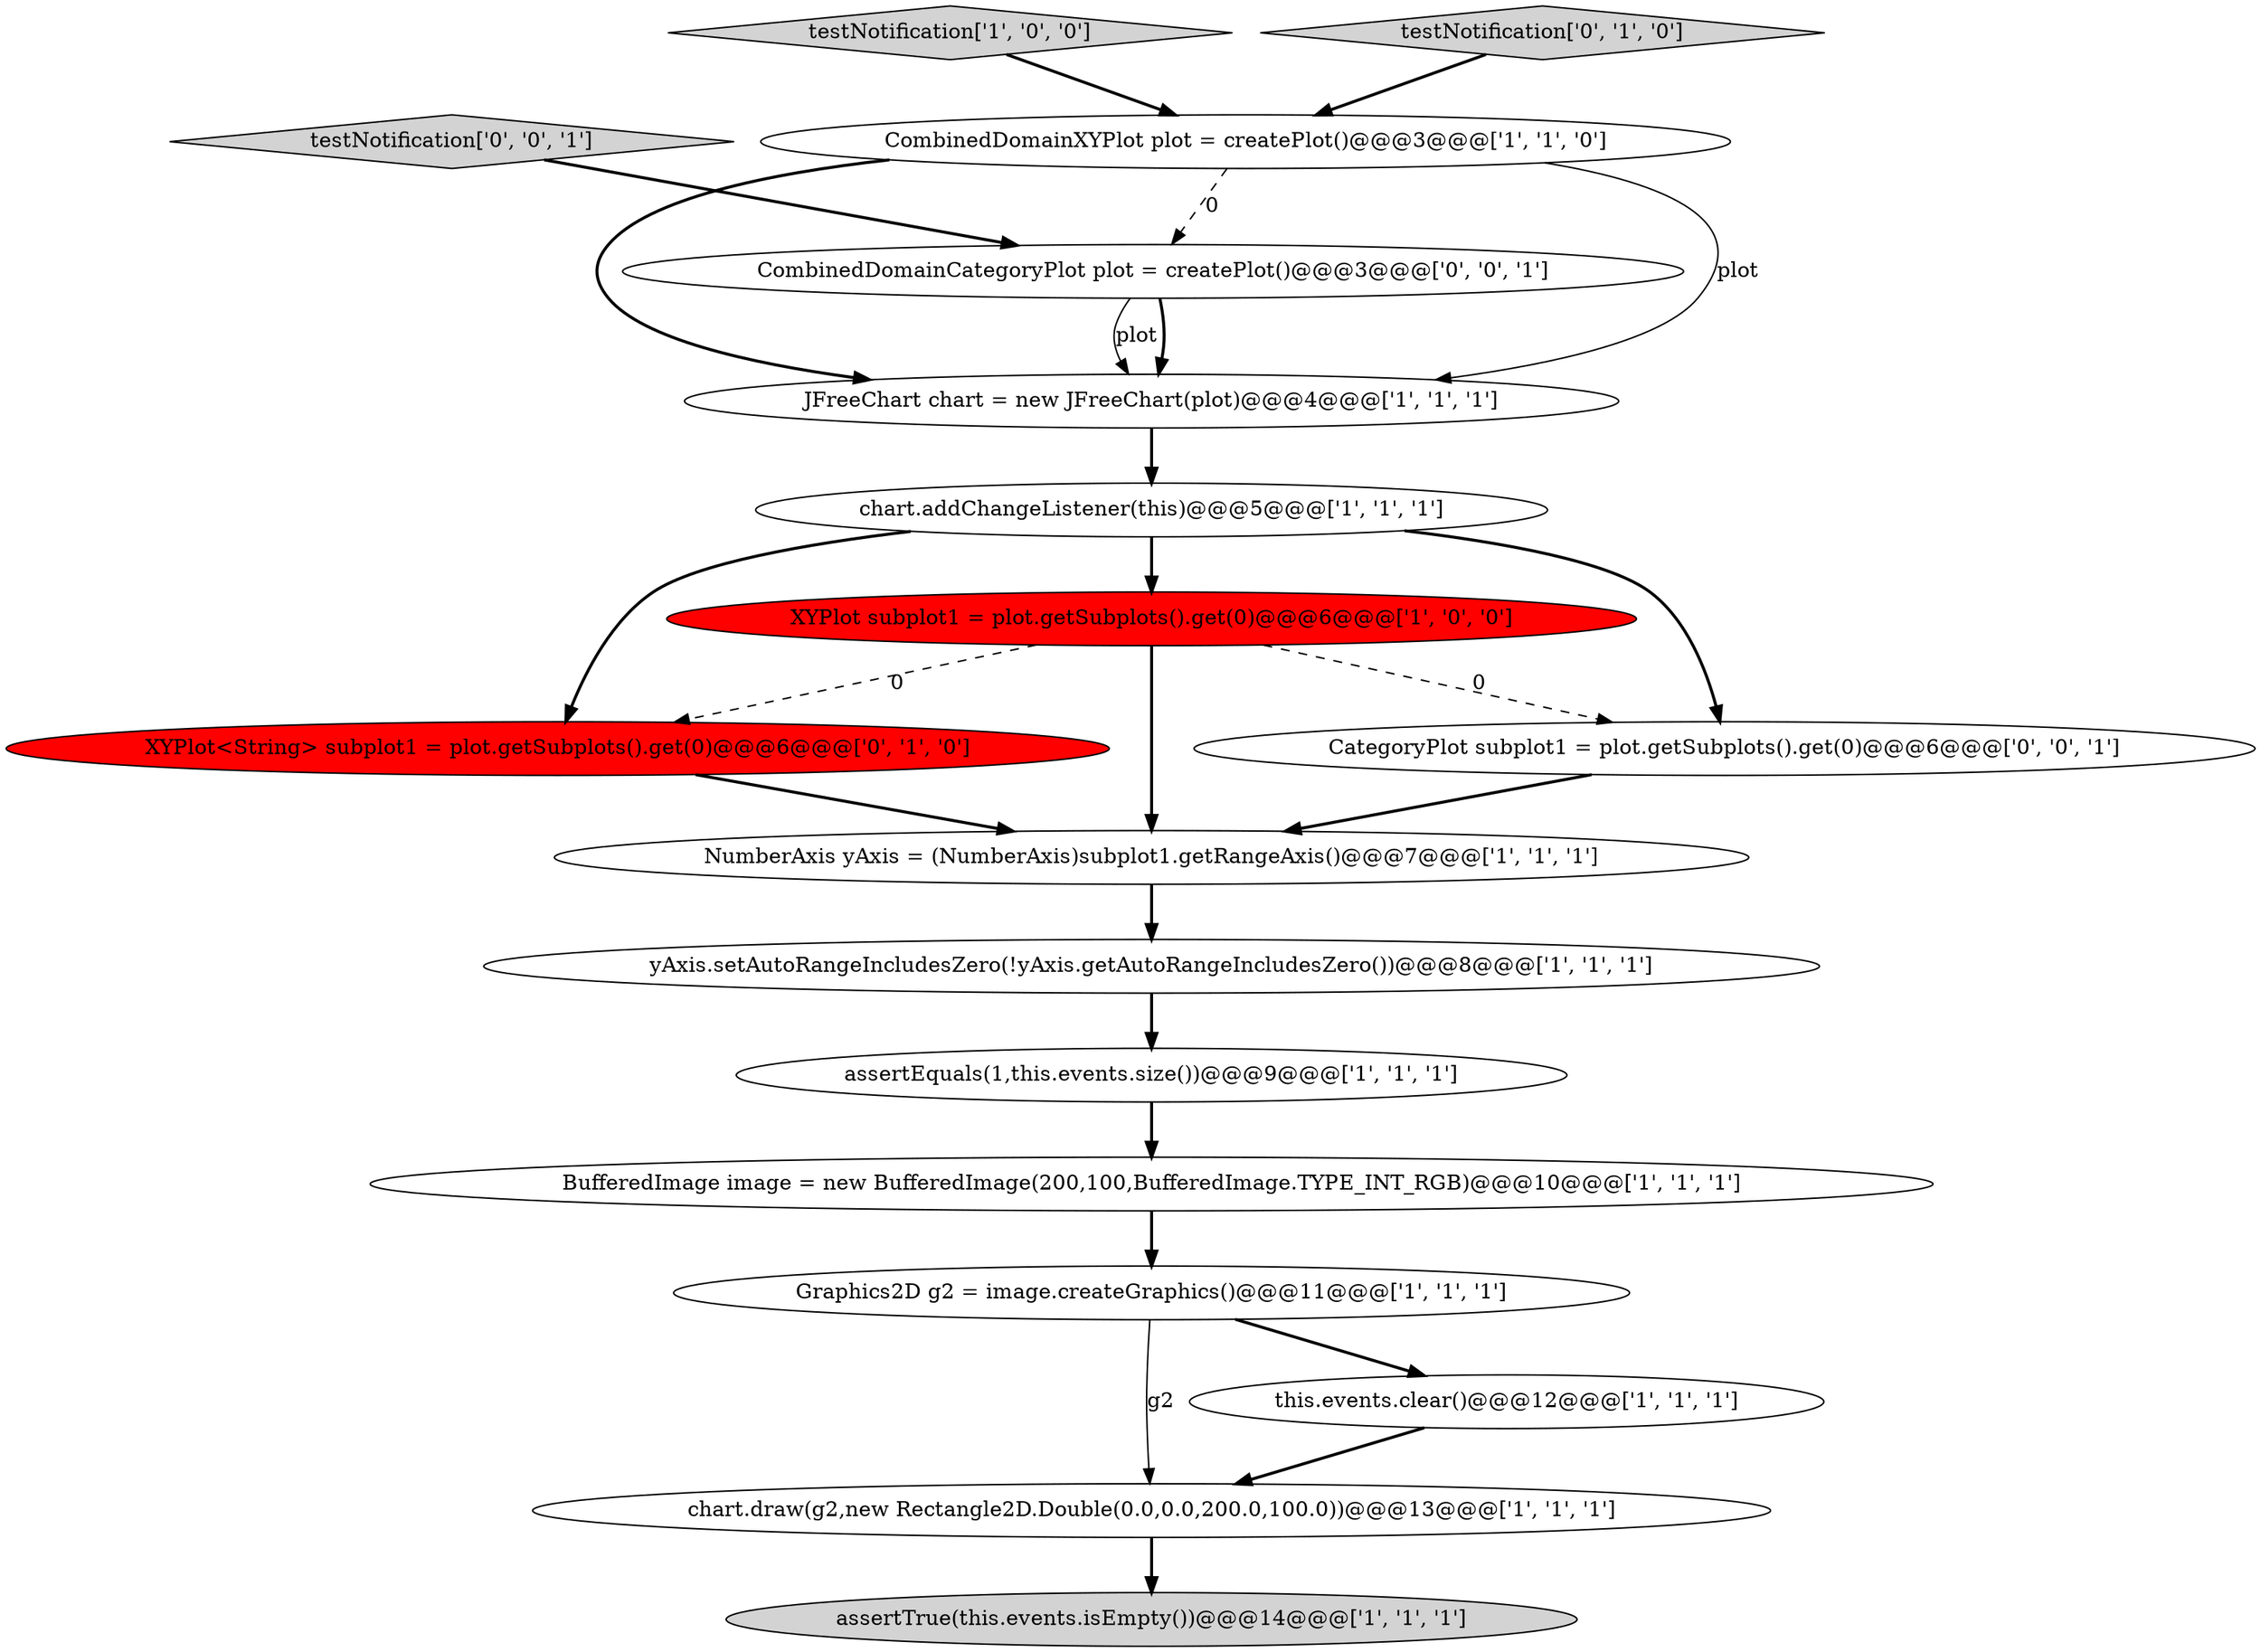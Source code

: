 digraph {
13 [style = filled, label = "XYPlot<String> subplot1 = plot.getSubplots().get(0)@@@6@@@['0', '1', '0']", fillcolor = red, shape = ellipse image = "AAA1AAABBB2BBB"];
0 [style = filled, label = "Graphics2D g2 = image.createGraphics()@@@11@@@['1', '1', '1']", fillcolor = white, shape = ellipse image = "AAA0AAABBB1BBB"];
3 [style = filled, label = "assertEquals(1,this.events.size())@@@9@@@['1', '1', '1']", fillcolor = white, shape = ellipse image = "AAA0AAABBB1BBB"];
8 [style = filled, label = "testNotification['1', '0', '0']", fillcolor = lightgray, shape = diamond image = "AAA0AAABBB1BBB"];
10 [style = filled, label = "chart.addChangeListener(this)@@@5@@@['1', '1', '1']", fillcolor = white, shape = ellipse image = "AAA0AAABBB1BBB"];
1 [style = filled, label = "this.events.clear()@@@12@@@['1', '1', '1']", fillcolor = white, shape = ellipse image = "AAA0AAABBB1BBB"];
7 [style = filled, label = "assertTrue(this.events.isEmpty())@@@14@@@['1', '1', '1']", fillcolor = lightgray, shape = ellipse image = "AAA0AAABBB1BBB"];
2 [style = filled, label = "NumberAxis yAxis = (NumberAxis)subplot1.getRangeAxis()@@@7@@@['1', '1', '1']", fillcolor = white, shape = ellipse image = "AAA0AAABBB1BBB"];
16 [style = filled, label = "CategoryPlot subplot1 = plot.getSubplots().get(0)@@@6@@@['0', '0', '1']", fillcolor = white, shape = ellipse image = "AAA0AAABBB3BBB"];
6 [style = filled, label = "JFreeChart chart = new JFreeChart(plot)@@@4@@@['1', '1', '1']", fillcolor = white, shape = ellipse image = "AAA0AAABBB1BBB"];
17 [style = filled, label = "CombinedDomainCategoryPlot plot = createPlot()@@@3@@@['0', '0', '1']", fillcolor = white, shape = ellipse image = "AAA0AAABBB3BBB"];
9 [style = filled, label = "BufferedImage image = new BufferedImage(200,100,BufferedImage.TYPE_INT_RGB)@@@10@@@['1', '1', '1']", fillcolor = white, shape = ellipse image = "AAA0AAABBB1BBB"];
11 [style = filled, label = "XYPlot subplot1 = plot.getSubplots().get(0)@@@6@@@['1', '0', '0']", fillcolor = red, shape = ellipse image = "AAA1AAABBB1BBB"];
14 [style = filled, label = "testNotification['0', '1', '0']", fillcolor = lightgray, shape = diamond image = "AAA0AAABBB2BBB"];
15 [style = filled, label = "testNotification['0', '0', '1']", fillcolor = lightgray, shape = diamond image = "AAA0AAABBB3BBB"];
5 [style = filled, label = "CombinedDomainXYPlot plot = createPlot()@@@3@@@['1', '1', '0']", fillcolor = white, shape = ellipse image = "AAA0AAABBB1BBB"];
12 [style = filled, label = "chart.draw(g2,new Rectangle2D.Double(0.0,0.0,200.0,100.0))@@@13@@@['1', '1', '1']", fillcolor = white, shape = ellipse image = "AAA0AAABBB1BBB"];
4 [style = filled, label = "yAxis.setAutoRangeIncludesZero(!yAxis.getAutoRangeIncludesZero())@@@8@@@['1', '1', '1']", fillcolor = white, shape = ellipse image = "AAA0AAABBB1BBB"];
4->3 [style = bold, label=""];
9->0 [style = bold, label=""];
17->6 [style = bold, label=""];
11->16 [style = dashed, label="0"];
14->5 [style = bold, label=""];
17->6 [style = solid, label="plot"];
16->2 [style = bold, label=""];
2->4 [style = bold, label=""];
12->7 [style = bold, label=""];
11->2 [style = bold, label=""];
5->6 [style = solid, label="plot"];
3->9 [style = bold, label=""];
15->17 [style = bold, label=""];
11->13 [style = dashed, label="0"];
5->17 [style = dashed, label="0"];
5->6 [style = bold, label=""];
10->16 [style = bold, label=""];
8->5 [style = bold, label=""];
10->13 [style = bold, label=""];
0->1 [style = bold, label=""];
6->10 [style = bold, label=""];
1->12 [style = bold, label=""];
0->12 [style = solid, label="g2"];
13->2 [style = bold, label=""];
10->11 [style = bold, label=""];
}
